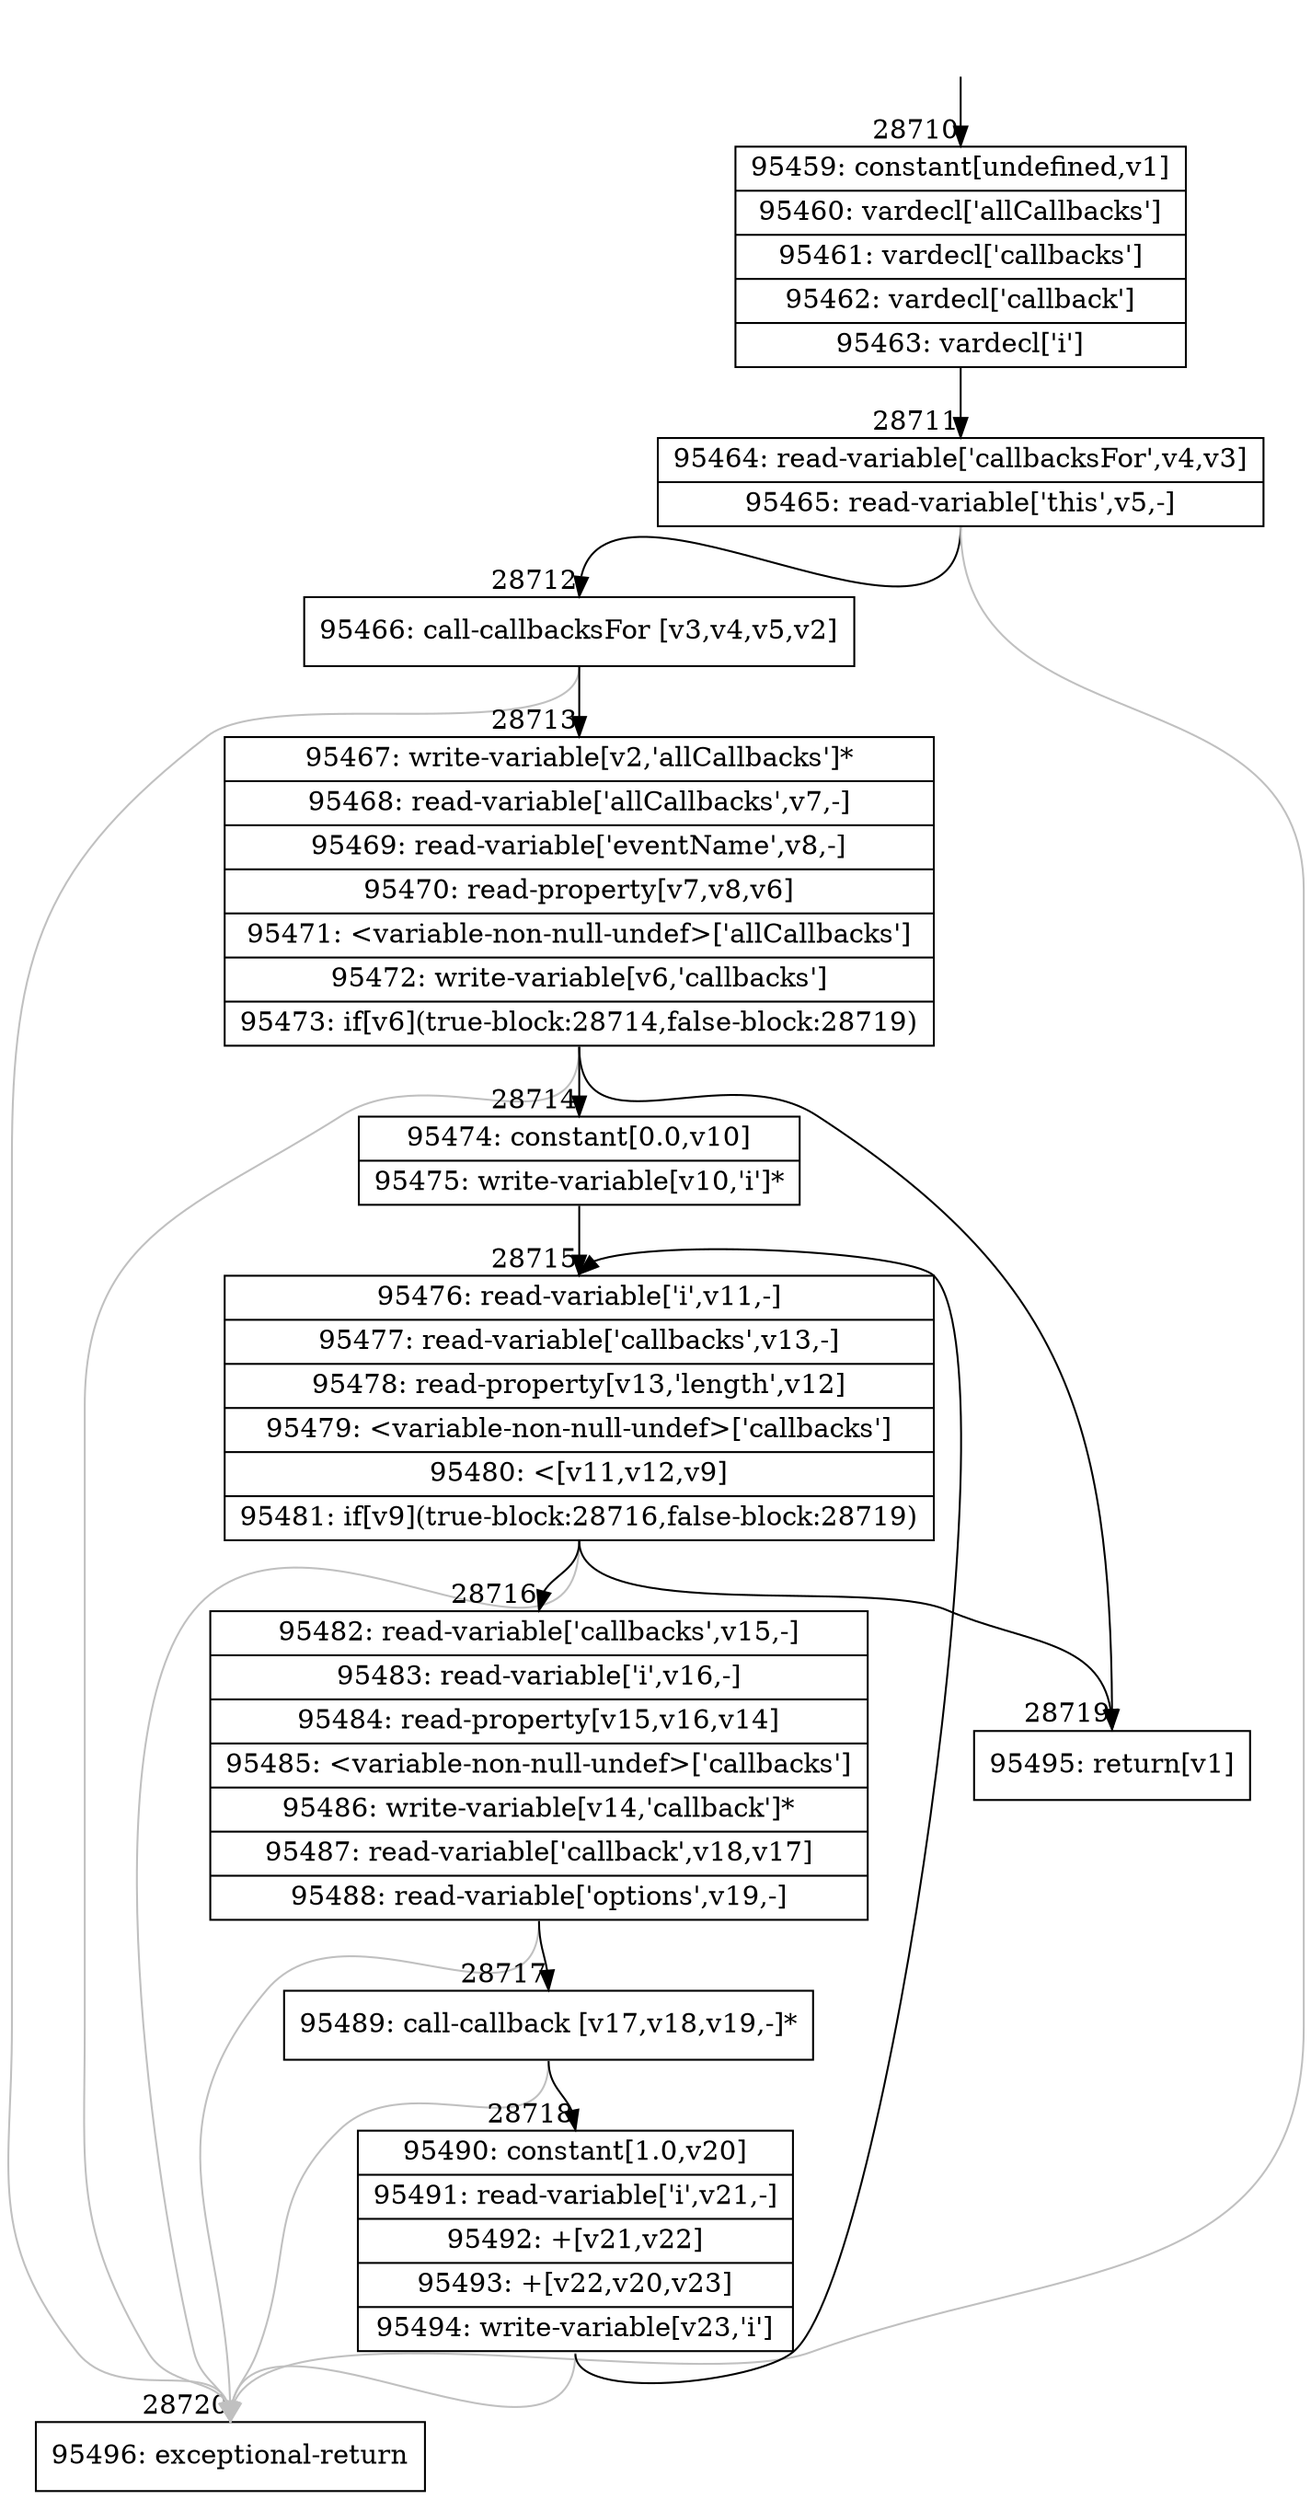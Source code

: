 digraph {
rankdir="TD"
BB_entry2529[shape=none,label=""];
BB_entry2529 -> BB28710 [tailport=s, headport=n, headlabel="    28710"]
BB28710 [shape=record label="{95459: constant[undefined,v1]|95460: vardecl['allCallbacks']|95461: vardecl['callbacks']|95462: vardecl['callback']|95463: vardecl['i']}" ] 
BB28710 -> BB28711 [tailport=s, headport=n, headlabel="      28711"]
BB28711 [shape=record label="{95464: read-variable['callbacksFor',v4,v3]|95465: read-variable['this',v5,-]}" ] 
BB28711 -> BB28712 [tailport=s, headport=n, headlabel="      28712"]
BB28711 -> BB28720 [tailport=s, headport=n, color=gray, headlabel="      28720"]
BB28712 [shape=record label="{95466: call-callbacksFor [v3,v4,v5,v2]}" ] 
BB28712 -> BB28713 [tailport=s, headport=n, headlabel="      28713"]
BB28712 -> BB28720 [tailport=s, headport=n, color=gray]
BB28713 [shape=record label="{95467: write-variable[v2,'allCallbacks']*|95468: read-variable['allCallbacks',v7,-]|95469: read-variable['eventName',v8,-]|95470: read-property[v7,v8,v6]|95471: \<variable-non-null-undef\>['allCallbacks']|95472: write-variable[v6,'callbacks']|95473: if[v6](true-block:28714,false-block:28719)}" ] 
BB28713 -> BB28714 [tailport=s, headport=n, headlabel="      28714"]
BB28713 -> BB28719 [tailport=s, headport=n, headlabel="      28719"]
BB28713 -> BB28720 [tailport=s, headport=n, color=gray]
BB28714 [shape=record label="{95474: constant[0.0,v10]|95475: write-variable[v10,'i']*}" ] 
BB28714 -> BB28715 [tailport=s, headport=n, headlabel="      28715"]
BB28715 [shape=record label="{95476: read-variable['i',v11,-]|95477: read-variable['callbacks',v13,-]|95478: read-property[v13,'length',v12]|95479: \<variable-non-null-undef\>['callbacks']|95480: \<[v11,v12,v9]|95481: if[v9](true-block:28716,false-block:28719)}" ] 
BB28715 -> BB28716 [tailport=s, headport=n, headlabel="      28716"]
BB28715 -> BB28719 [tailport=s, headport=n]
BB28715 -> BB28720 [tailport=s, headport=n, color=gray]
BB28716 [shape=record label="{95482: read-variable['callbacks',v15,-]|95483: read-variable['i',v16,-]|95484: read-property[v15,v16,v14]|95485: \<variable-non-null-undef\>['callbacks']|95486: write-variable[v14,'callback']*|95487: read-variable['callback',v18,v17]|95488: read-variable['options',v19,-]}" ] 
BB28716 -> BB28717 [tailport=s, headport=n, headlabel="      28717"]
BB28716 -> BB28720 [tailport=s, headport=n, color=gray]
BB28717 [shape=record label="{95489: call-callback [v17,v18,v19,-]*}" ] 
BB28717 -> BB28718 [tailport=s, headport=n, headlabel="      28718"]
BB28717 -> BB28720 [tailport=s, headport=n, color=gray]
BB28718 [shape=record label="{95490: constant[1.0,v20]|95491: read-variable['i',v21,-]|95492: +[v21,v22]|95493: +[v22,v20,v23]|95494: write-variable[v23,'i']}" ] 
BB28718 -> BB28715 [tailport=s, headport=n]
BB28718 -> BB28720 [tailport=s, headport=n, color=gray]
BB28719 [shape=record label="{95495: return[v1]}" ] 
BB28720 [shape=record label="{95496: exceptional-return}" ] 
//#$~ 51216
}
